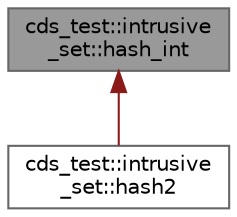 digraph "cds_test::intrusive_set::hash_int"
{
 // LATEX_PDF_SIZE
  bgcolor="transparent";
  edge [fontname=Helvetica,fontsize=10,labelfontname=Helvetica,labelfontsize=10];
  node [fontname=Helvetica,fontsize=10,shape=box,height=0.2,width=0.4];
  Node1 [id="Node000001",label="cds_test::intrusive\l_set::hash_int",height=0.2,width=0.4,color="gray40", fillcolor="grey60", style="filled", fontcolor="black",tooltip=" "];
  Node1 -> Node2 [id="edge1_Node000001_Node000002",dir="back",color="firebrick4",style="solid",tooltip=" "];
  Node2 [id="Node000002",label="cds_test::intrusive\l_set::hash2",height=0.2,width=0.4,color="gray40", fillcolor="white", style="filled",URL="$structcds__test_1_1intrusive__set_1_1hash2.html",tooltip=" "];
}
